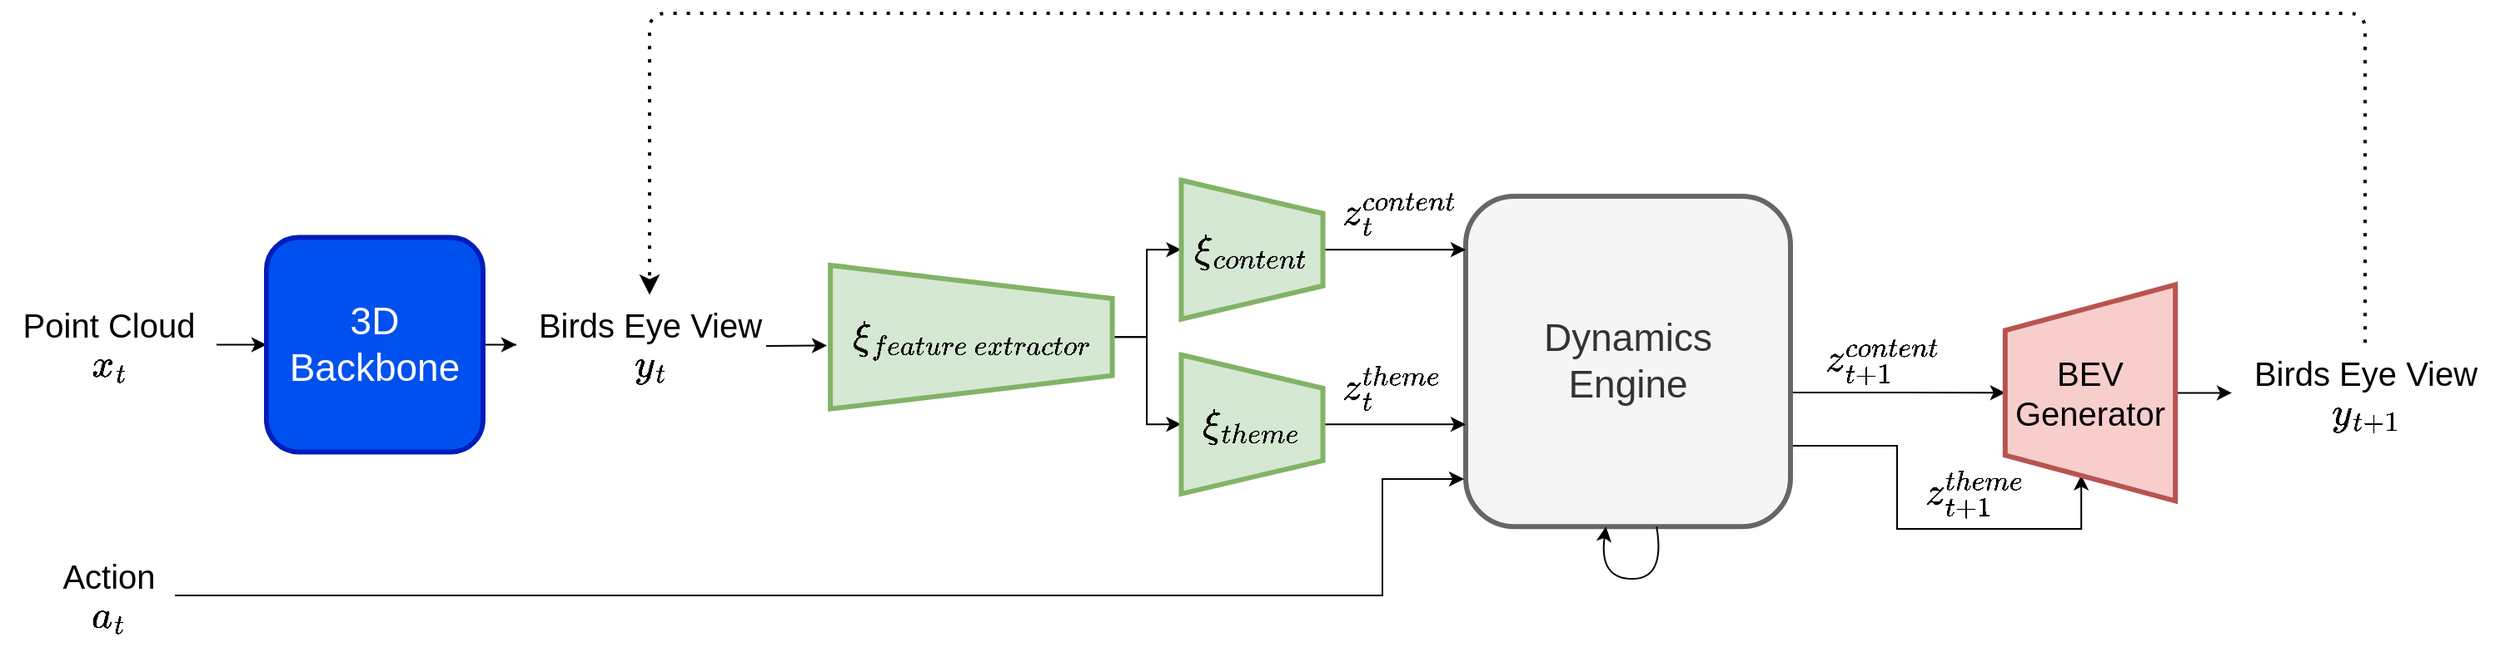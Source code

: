 <mxfile version="21.3.2" type="github">
  <diagram id="EVrbKENyEVnjGAG4AELT" name="Page-1">
    <mxGraphModel dx="1793" dy="933" grid="1" gridSize="10" guides="1" tooltips="1" connect="1" arrows="1" fold="1" page="1" pageScale="1" pageWidth="1169" pageHeight="827" math="1" shadow="0">
      <root>
        <mxCell id="0" />
        <mxCell id="1" parent="0" />
        <mxCell id="2mjd-9uhkY1LPrBKcRSL-13" value="" style="edgeStyle=orthogonalEdgeStyle;rounded=0;orthogonalLoop=1;jettySize=auto;html=1;" parent="1" source="rsoeOqy-VsgO8BAAmOL_-3" target="2mjd-9uhkY1LPrBKcRSL-12" edge="1">
          <mxGeometry relative="1" as="geometry" />
        </mxCell>
        <mxCell id="2mjd-9uhkY1LPrBKcRSL-15" style="edgeStyle=orthogonalEdgeStyle;rounded=0;orthogonalLoop=1;jettySize=auto;html=1;" parent="1" source="rsoeOqy-VsgO8BAAmOL_-3" target="2mjd-9uhkY1LPrBKcRSL-11" edge="1">
          <mxGeometry relative="1" as="geometry" />
        </mxCell>
        <mxCell id="rsoeOqy-VsgO8BAAmOL_-3" value="&lt;div&gt;$$\xi_{feature\&amp;nbsp; extractor}$$&lt;/div&gt;" style="shape=trapezoid;perimeter=trapezoidPerimeter;whiteSpace=wrap;html=1;fixedSize=1;rotation=90;horizontal=0;fontSize=20;fillColor=#d5e8d4;strokeColor=#82b366;strokeWidth=3;" parent="1" vertex="1">
          <mxGeometry x="710" y="190" width="86.36" height="169.28" as="geometry" />
        </mxCell>
        <mxCell id="Qng38_FX3BrwguZekm4N-1" style="edgeStyle=orthogonalEdgeStyle;rounded=0;orthogonalLoop=1;jettySize=auto;html=1;" parent="1" source="rsoeOqy-VsgO8BAAmOL_-4" target="rsoeOqy-VsgO8BAAmOL_-5" edge="1">
          <mxGeometry relative="1" as="geometry">
            <Array as="points">
              <mxPoint x="1290" y="308" />
              <mxPoint x="1290" y="308" />
            </Array>
          </mxGeometry>
        </mxCell>
        <mxCell id="Qng38_FX3BrwguZekm4N-2" style="edgeStyle=orthogonalEdgeStyle;rounded=0;orthogonalLoop=1;jettySize=auto;html=1;entryX=0.881;entryY=0.447;entryDx=0;entryDy=0;entryPerimeter=0;" parent="1" source="rsoeOqy-VsgO8BAAmOL_-4" target="rsoeOqy-VsgO8BAAmOL_-5" edge="1">
          <mxGeometry relative="1" as="geometry">
            <Array as="points">
              <mxPoint x="1309" y="340" />
              <mxPoint x="1309" y="390" />
              <mxPoint x="1420" y="390" />
            </Array>
          </mxGeometry>
        </mxCell>
        <mxCell id="rsoeOqy-VsgO8BAAmOL_-4" value="&lt;p style=&quot;line-height: 130%; font-size: 23px;&quot;&gt;&lt;/p&gt;&lt;div style=&quot;font-size: 23px;&quot;&gt;&lt;font style=&quot;font-size: 23px;&quot;&gt;Dynamics&lt;/font&gt;&lt;/div&gt;&lt;div style=&quot;font-size: 23px;&quot;&gt;&lt;font style=&quot;font-size: 23px;&quot;&gt;Engine&lt;/font&gt;&lt;/div&gt;&lt;p style=&quot;font-size: 23px;&quot;&gt;&lt;/p&gt;" style="rounded=1;whiteSpace=wrap;html=1;fillColor=#f5f5f5;strokeColor=#666666;fontColor=#333333;strokeWidth=3;horizontal=1;" parent="1" vertex="1">
          <mxGeometry x="1050" y="190" width="195" height="198.6" as="geometry" />
        </mxCell>
        <mxCell id="2LGTjAn5IBV8_32J_CFB-2" value="" style="edgeStyle=orthogonalEdgeStyle;rounded=0;orthogonalLoop=1;jettySize=auto;html=1;" parent="1" source="rsoeOqy-VsgO8BAAmOL_-5" target="Qng38_FX3BrwguZekm4N-6" edge="1">
          <mxGeometry relative="1" as="geometry" />
        </mxCell>
        <mxCell id="rsoeOqy-VsgO8BAAmOL_-5" value="&lt;div&gt;BEV Generator&lt;/div&gt;" style="shape=trapezoid;perimeter=trapezoidPerimeter;whiteSpace=wrap;html=1;fixedSize=1;fontSize=20;rotation=90;horizontal=0;direction=east;flipV=1;size=27.5;fillColor=#f8cecc;strokeColor=#b85450;strokeWidth=3;" parent="1" vertex="1">
          <mxGeometry x="1360" y="257.09" width="130" height="102.19" as="geometry" />
        </mxCell>
        <mxCell id="wFatvhg8cRB6fwVL0rMG-9" value="" style="edgeStyle=orthogonalEdgeStyle;rounded=0;orthogonalLoop=1;jettySize=auto;html=1;" edge="1" parent="1" source="rsoeOqy-VsgO8BAAmOL_-14" target="wFatvhg8cRB6fwVL0rMG-8">
          <mxGeometry relative="1" as="geometry" />
        </mxCell>
        <mxCell id="rsoeOqy-VsgO8BAAmOL_-14" value="&lt;div&gt;Point Cloud&lt;/div&gt;&lt;div&gt;\(x_t\)&lt;/div&gt;" style="text;html=1;align=center;verticalAlign=middle;resizable=0;points=[];autosize=1;strokeColor=none;fillColor=none;fontSize=20;" parent="1" vertex="1">
          <mxGeometry x="170" y="249.3" width="130" height="60" as="geometry" />
        </mxCell>
        <mxCell id="rsoeOqy-VsgO8BAAmOL_-16" value="&lt;div&gt;Action&lt;/div&gt;&lt;div&gt;\(a_t\)&lt;/div&gt;" style="text;html=1;align=center;verticalAlign=middle;resizable=0;points=[];autosize=1;strokeColor=none;fillColor=none;fontSize=20;" parent="1" vertex="1">
          <mxGeometry x="195" y="400" width="80" height="60" as="geometry" />
        </mxCell>
        <mxCell id="rsoeOqy-VsgO8BAAmOL_-17" value="" style="endArrow=classic;html=1;rounded=0;fontSize=20;entryX=-0.005;entryY=0.856;entryDx=0;entryDy=0;entryPerimeter=0;" parent="1" source="rsoeOqy-VsgO8BAAmOL_-16" target="rsoeOqy-VsgO8BAAmOL_-4" edge="1">
          <mxGeometry width="50" height="50" relative="1" as="geometry">
            <mxPoint x="865" y="433" as="sourcePoint" />
            <mxPoint x="985" y="433" as="targetPoint" />
            <Array as="points">
              <mxPoint x="1000" y="430" />
              <mxPoint x="1000" y="360" />
              <mxPoint x="1010" y="360" />
            </Array>
          </mxGeometry>
        </mxCell>
        <mxCell id="rsoeOqy-VsgO8BAAmOL_-23" value="" style="endArrow=classic;dashed=1;html=1;dashPattern=1 3;strokeWidth=2;rounded=1;fontSize=20;startArrow=none;startFill=0;endFill=1;" parent="1" source="Qng38_FX3BrwguZekm4N-6" target="2mjd-9uhkY1LPrBKcRSL-4" edge="1">
          <mxGeometry width="50" height="50" relative="1" as="geometry">
            <mxPoint x="1865" y="278.18" as="sourcePoint" />
            <mxPoint x="450" y="260" as="targetPoint" />
            <Array as="points">
              <mxPoint x="1590" y="80" />
              <mxPoint x="560" y="80" />
            </Array>
          </mxGeometry>
        </mxCell>
        <mxCell id="2mjd-9uhkY1LPrBKcRSL-4" value="&lt;div&gt;Birds Eye View&lt;br&gt;&lt;/div&gt;&lt;div&gt;\(y_t\)&lt;/div&gt;" style="text;html=1;align=center;verticalAlign=middle;resizable=0;points=[];autosize=1;strokeColor=none;fillColor=none;fontSize=20;" parent="1" vertex="1">
          <mxGeometry x="480" y="249.3" width="160" height="60" as="geometry" />
        </mxCell>
        <mxCell id="2mjd-9uhkY1LPrBKcRSL-8" value="" style="endArrow=classic;html=1;rounded=0;fontSize=20;entryX=0.559;entryY=1.012;entryDx=0;entryDy=0;entryPerimeter=0;" parent="1" edge="1" target="rsoeOqy-VsgO8BAAmOL_-3">
          <mxGeometry width="50" height="50" relative="1" as="geometry">
            <mxPoint x="630" y="280" as="sourcePoint" />
            <mxPoint x="660" y="280" as="targetPoint" />
          </mxGeometry>
        </mxCell>
        <mxCell id="2mjd-9uhkY1LPrBKcRSL-16" style="edgeStyle=orthogonalEdgeStyle;rounded=0;orthogonalLoop=1;jettySize=auto;html=1;" parent="1" source="2mjd-9uhkY1LPrBKcRSL-11" target="rsoeOqy-VsgO8BAAmOL_-4" edge="1">
          <mxGeometry relative="1" as="geometry">
            <Array as="points">
              <mxPoint x="1060" y="222" />
              <mxPoint x="1060" y="222" />
            </Array>
          </mxGeometry>
        </mxCell>
        <mxCell id="2mjd-9uhkY1LPrBKcRSL-11" value="&lt;div&gt;$$\xi_{content}$$&lt;/div&gt;" style="shape=trapezoid;perimeter=trapezoidPerimeter;whiteSpace=wrap;html=1;fixedSize=1;rotation=90;horizontal=0;fontSize=20;fillColor=#d5e8d4;strokeColor=#82b366;strokeWidth=3;" parent="1" vertex="1">
          <mxGeometry x="880" y="179.62" width="83.52" height="85.02" as="geometry" />
        </mxCell>
        <mxCell id="2mjd-9uhkY1LPrBKcRSL-23" style="edgeStyle=orthogonalEdgeStyle;rounded=0;orthogonalLoop=1;jettySize=auto;html=1;" parent="1" source="2mjd-9uhkY1LPrBKcRSL-12" target="rsoeOqy-VsgO8BAAmOL_-4" edge="1">
          <mxGeometry relative="1" as="geometry">
            <Array as="points">
              <mxPoint x="1090" y="327" />
              <mxPoint x="1090" y="327" />
            </Array>
          </mxGeometry>
        </mxCell>
        <mxCell id="2mjd-9uhkY1LPrBKcRSL-12" value="&lt;div&gt;$$\xi_{theme}$$&lt;/div&gt;" style="shape=trapezoid;perimeter=trapezoidPerimeter;whiteSpace=wrap;html=1;fixedSize=1;rotation=90;horizontal=0;fontSize=20;fillColor=#d5e8d4;strokeColor=#82b366;strokeWidth=3;" parent="1" vertex="1">
          <mxGeometry x="880" y="284.64" width="83.52" height="85.02" as="geometry" />
        </mxCell>
        <mxCell id="2mjd-9uhkY1LPrBKcRSL-20" value="&lt;div&gt;\(z^{theme}_{t}\)&lt;/div&gt;" style="text;html=1;align=center;verticalAlign=middle;resizable=0;points=[];autosize=1;strokeColor=none;fillColor=none;fontSize=20;" parent="1" vertex="1">
          <mxGeometry x="920" y="284.64" width="170" height="40" as="geometry" />
        </mxCell>
        <mxCell id="2mjd-9uhkY1LPrBKcRSL-21" value="&lt;div&gt;\(z^{content}_{t}\)&lt;/div&gt;" style="text;html=1;align=center;verticalAlign=middle;resizable=0;points=[];autosize=1;strokeColor=none;fillColor=none;fontSize=20;" parent="1" vertex="1">
          <mxGeometry x="920" y="179.62" width="180" height="40" as="geometry" />
        </mxCell>
        <mxCell id="Qng38_FX3BrwguZekm4N-3" value="&lt;div&gt;\(z^{theme}_{t+1}\)&lt;/div&gt;" style="text;html=1;align=center;verticalAlign=middle;resizable=0;points=[];autosize=1;strokeColor=none;fillColor=none;fontSize=20;" parent="1" vertex="1">
          <mxGeometry x="1260" y="348.6" width="190" height="40" as="geometry" />
        </mxCell>
        <mxCell id="Qng38_FX3BrwguZekm4N-4" value="&lt;div&gt;\(z^{content}_{t+1}\)&lt;/div&gt;" style="text;html=1;align=center;verticalAlign=middle;resizable=0;points=[];autosize=1;strokeColor=none;fillColor=none;fontSize=20;" parent="1" vertex="1">
          <mxGeometry x="1200" y="269.3" width="200" height="40" as="geometry" />
        </mxCell>
        <mxCell id="Qng38_FX3BrwguZekm4N-6" value="&lt;div&gt;Birds Eye View&lt;br&gt;&lt;/div&gt;&lt;div&gt;\(y_{t+1}\)&lt;/div&gt;" style="text;html=1;align=center;verticalAlign=middle;resizable=0;points=[];autosize=1;strokeColor=none;fillColor=none;fontSize=20;" parent="1" vertex="1">
          <mxGeometry x="1510" y="278.18" width="160" height="60" as="geometry" />
        </mxCell>
        <mxCell id="Qng38_FX3BrwguZekm4N-11" value="" style="curved=1;endArrow=classic;html=1;rounded=0;" parent="1" source="rsoeOqy-VsgO8BAAmOL_-4" target="rsoeOqy-VsgO8BAAmOL_-4" edge="1">
          <mxGeometry width="50" height="50" relative="1" as="geometry">
            <mxPoint x="1137.5" y="490" as="sourcePoint" />
            <mxPoint x="1187.5" y="440" as="targetPoint" />
            <Array as="points">
              <mxPoint x="1170" y="420" />
              <mxPoint x="1130" y="420" />
            </Array>
          </mxGeometry>
        </mxCell>
        <mxCell id="wFatvhg8cRB6fwVL0rMG-10" value="" style="edgeStyle=orthogonalEdgeStyle;rounded=0;orthogonalLoop=1;jettySize=auto;html=1;" edge="1" parent="1" source="wFatvhg8cRB6fwVL0rMG-8" target="2mjd-9uhkY1LPrBKcRSL-4">
          <mxGeometry relative="1" as="geometry" />
        </mxCell>
        <mxCell id="wFatvhg8cRB6fwVL0rMG-8" value="&lt;p style=&quot;line-height: 130%; font-size: 23px;&quot;&gt;&lt;/p&gt;&lt;div style=&quot;font-size: 23px;&quot;&gt;&lt;font style=&quot;font-size: 23px;&quot;&gt;3D Backbone&lt;br&gt;&lt;/font&gt;&lt;/div&gt;&lt;p style=&quot;font-size: 23px;&quot;&gt;&lt;/p&gt;" style="rounded=1;whiteSpace=wrap;html=1;fillColor=#0050ef;strokeColor=#001DBC;fontColor=#ffffff;strokeWidth=3;horizontal=1;" vertex="1" parent="1">
          <mxGeometry x="330" y="214.81" width="130" height="128.98" as="geometry" />
        </mxCell>
      </root>
    </mxGraphModel>
  </diagram>
</mxfile>
